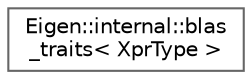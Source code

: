 digraph "类继承关系图"
{
 // LATEX_PDF_SIZE
  bgcolor="transparent";
  edge [fontname=Helvetica,fontsize=10,labelfontname=Helvetica,labelfontsize=10];
  node [fontname=Helvetica,fontsize=10,shape=box,height=0.2,width=0.4];
  rankdir="LR";
  Node0 [id="Node000000",label="Eigen::internal::blas\l_traits\< XprType \>",height=0.2,width=0.4,color="grey40", fillcolor="white", style="filled",URL="$struct_eigen_1_1internal_1_1blas__traits.html",tooltip=" "];
}
